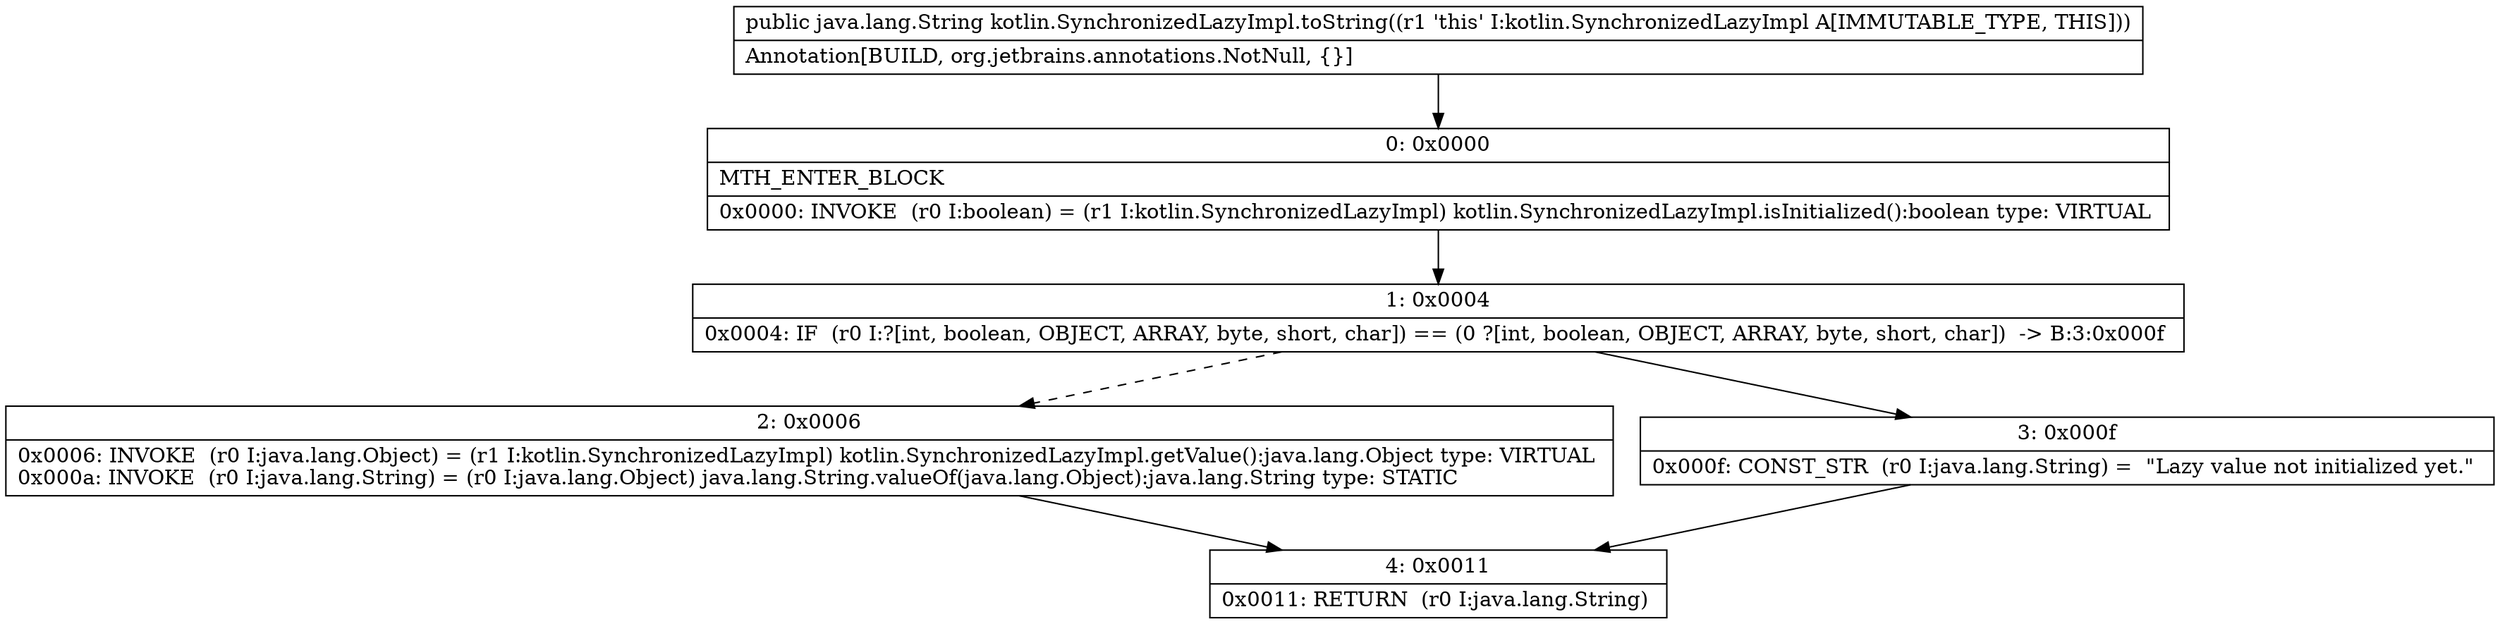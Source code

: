 digraph "CFG forkotlin.SynchronizedLazyImpl.toString()Ljava\/lang\/String;" {
Node_0 [shape=record,label="{0\:\ 0x0000|MTH_ENTER_BLOCK\l|0x0000: INVOKE  (r0 I:boolean) = (r1 I:kotlin.SynchronizedLazyImpl) kotlin.SynchronizedLazyImpl.isInitialized():boolean type: VIRTUAL \l}"];
Node_1 [shape=record,label="{1\:\ 0x0004|0x0004: IF  (r0 I:?[int, boolean, OBJECT, ARRAY, byte, short, char]) == (0 ?[int, boolean, OBJECT, ARRAY, byte, short, char])  \-\> B:3:0x000f \l}"];
Node_2 [shape=record,label="{2\:\ 0x0006|0x0006: INVOKE  (r0 I:java.lang.Object) = (r1 I:kotlin.SynchronizedLazyImpl) kotlin.SynchronizedLazyImpl.getValue():java.lang.Object type: VIRTUAL \l0x000a: INVOKE  (r0 I:java.lang.String) = (r0 I:java.lang.Object) java.lang.String.valueOf(java.lang.Object):java.lang.String type: STATIC \l}"];
Node_3 [shape=record,label="{3\:\ 0x000f|0x000f: CONST_STR  (r0 I:java.lang.String) =  \"Lazy value not initialized yet.\" \l}"];
Node_4 [shape=record,label="{4\:\ 0x0011|0x0011: RETURN  (r0 I:java.lang.String) \l}"];
MethodNode[shape=record,label="{public java.lang.String kotlin.SynchronizedLazyImpl.toString((r1 'this' I:kotlin.SynchronizedLazyImpl A[IMMUTABLE_TYPE, THIS]))  | Annotation[BUILD, org.jetbrains.annotations.NotNull, \{\}]\l}"];
MethodNode -> Node_0;
Node_0 -> Node_1;
Node_1 -> Node_2[style=dashed];
Node_1 -> Node_3;
Node_2 -> Node_4;
Node_3 -> Node_4;
}

